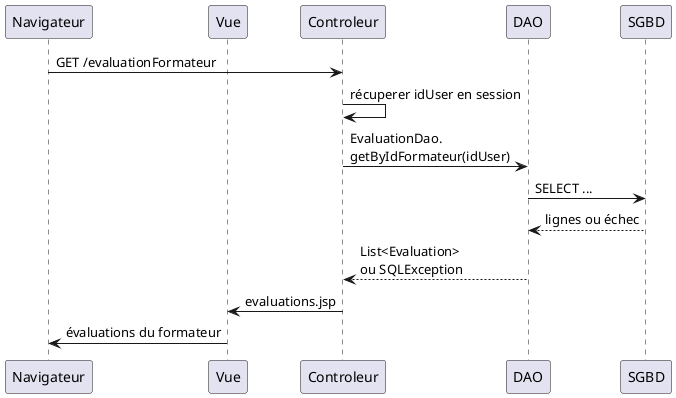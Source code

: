 @startuml
participant Navigateur
participant Vue
Navigateur -> Controleur: GET /evaluationFormateur
Controleur -> Controleur: récuperer idUser en session
Controleur -> DAO: EvaluationDao.\ngetByIdFormateur(idUser)
DAO -> SGBD: SELECT ...
SGBD --> DAO: lignes ou échec
DAO --> Controleur: List<Evaluation>\nou SQLException
Controleur -> Vue: evaluations.jsp
Vue -> Navigateur: évaluations du formateur
@enduml
